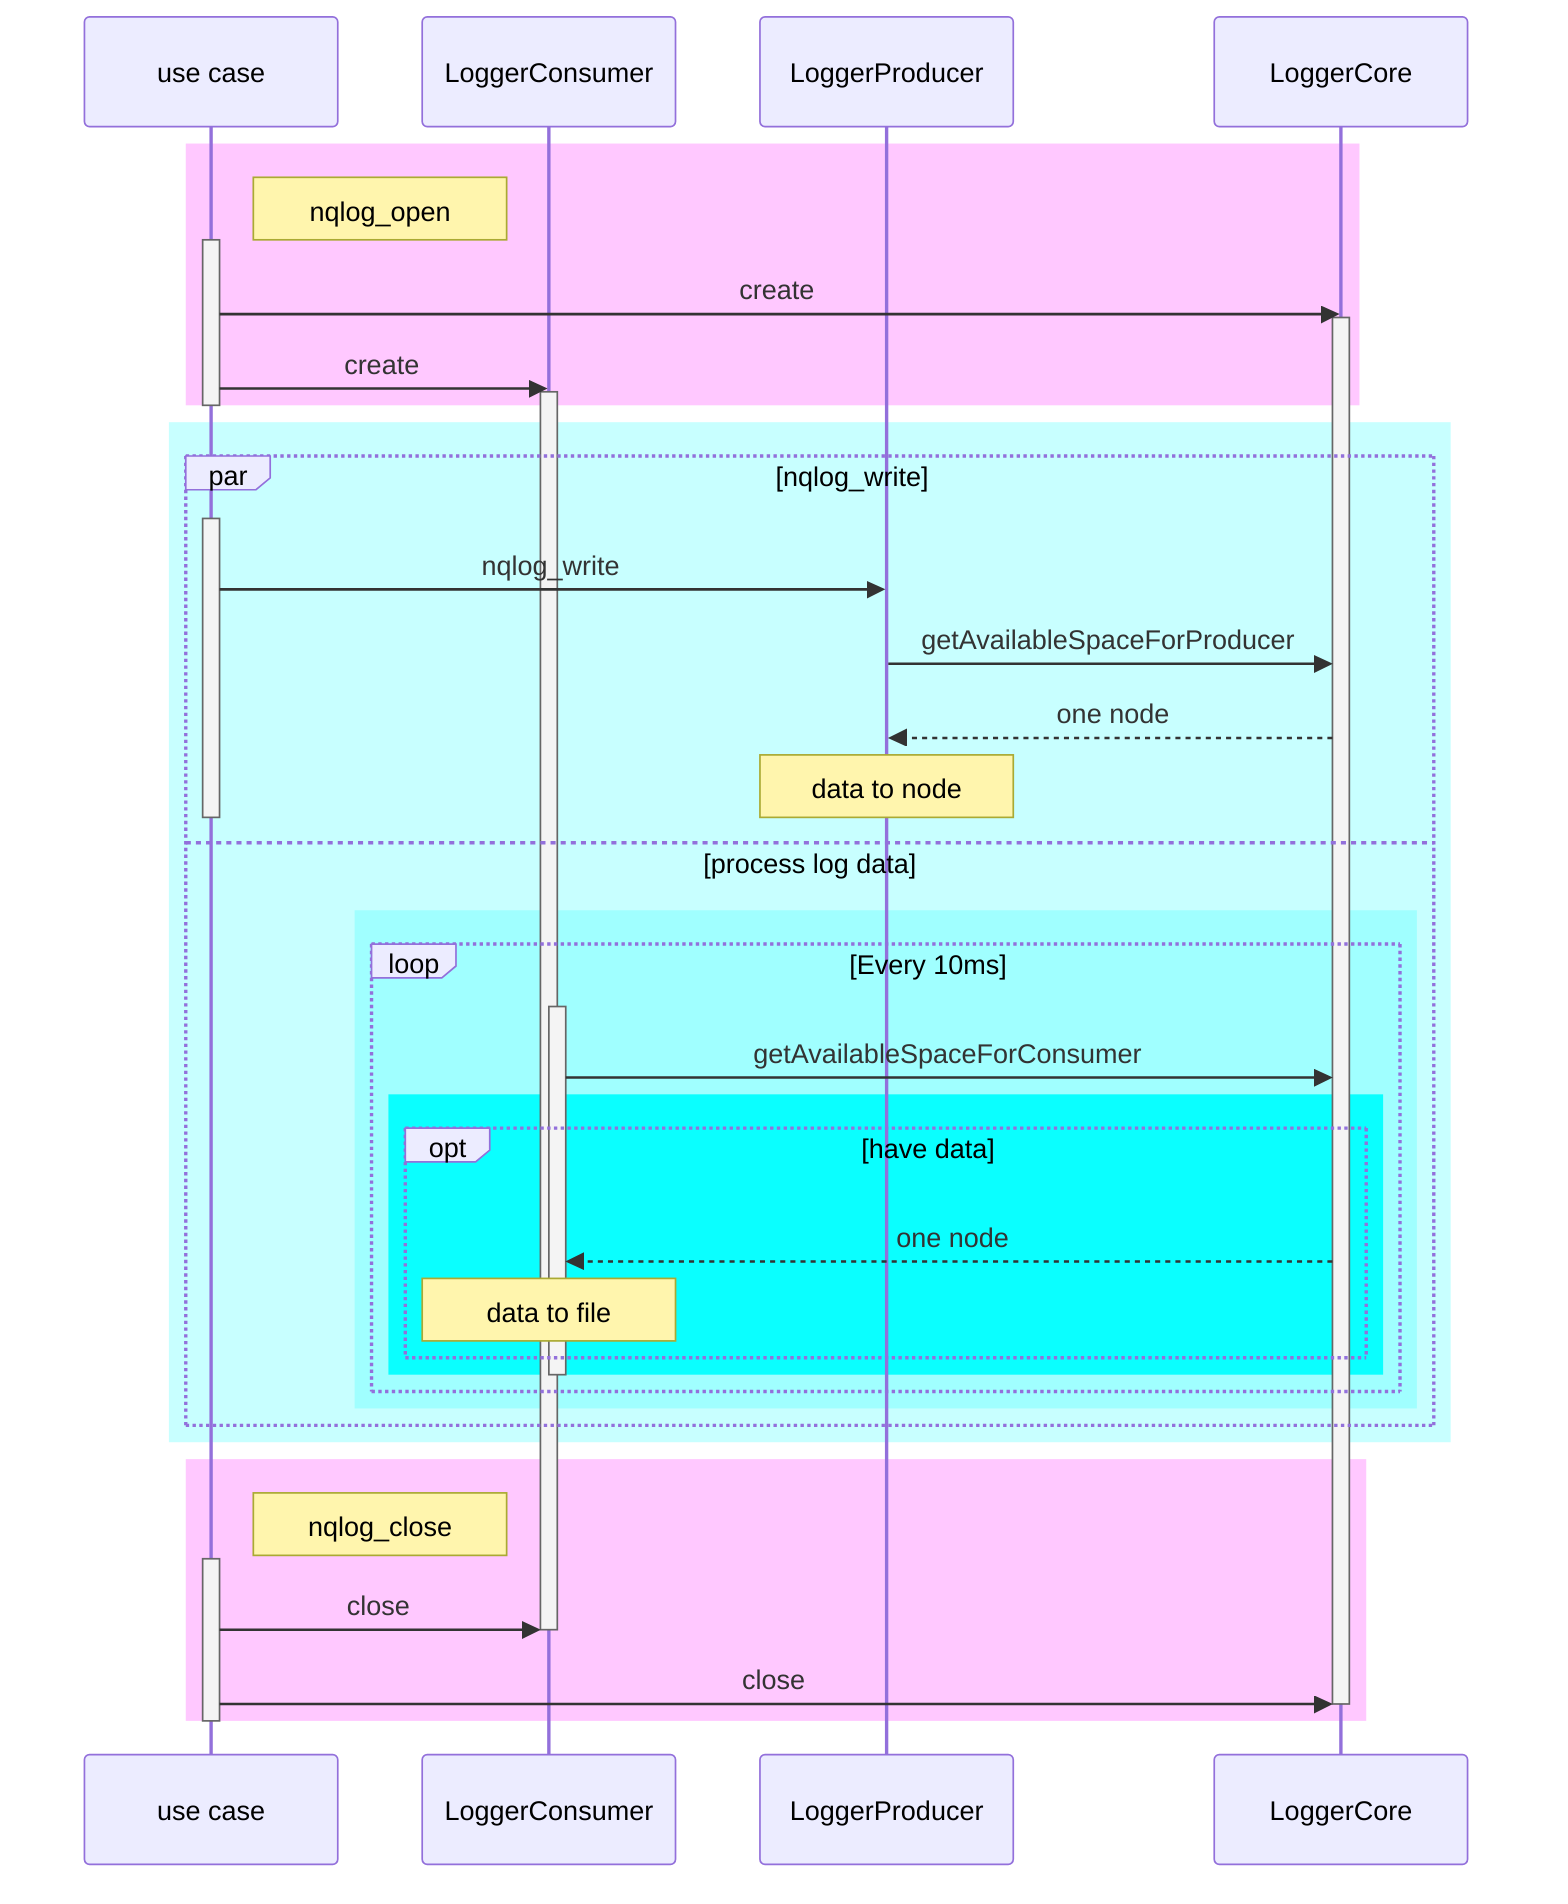 sequenceDiagram
participant main as use case
participant LoggerConsumer
participant LoggerProducer
participant LoggerCore
rect rgba(255, 200, 255)
    note right of main: nqlog_open
    activate main
    main->>LoggerCore: create
    activate LoggerCore
    main->>LoggerConsumer: create
    activate LoggerConsumer
end
deactivate main

rect rgb(200, 255, 255)
par nqlog_write
    activate main
    main->>LoggerProducer: nqlog_write
    LoggerProducer->>LoggerCore: getAvailableSpaceForProducer
    LoggerCore-->>LoggerProducer: one node
    Note over LoggerProducer: data to node
    deactivate main
and process log data
    rect rgb(160, 255, 255)
    loop Every 10ms
        activate LoggerConsumer
        LoggerConsumer->>LoggerCore: getAvailableSpaceForConsumer
        rect rgb(10, 255, 255)
        opt have data
            LoggerCore-->>LoggerConsumer: one node
            Note over LoggerConsumer: data to file
        end
        end
        deactivate LoggerConsumer
    end
    end
end
end

rect rgba(255, 200, 255)
    note right of main: nqlog_close
    activate main
    main->>LoggerConsumer: close
    deactivate LoggerConsumer
    main->>LoggerCore: close
    deactivate LoggerCore
end
deactivate main
